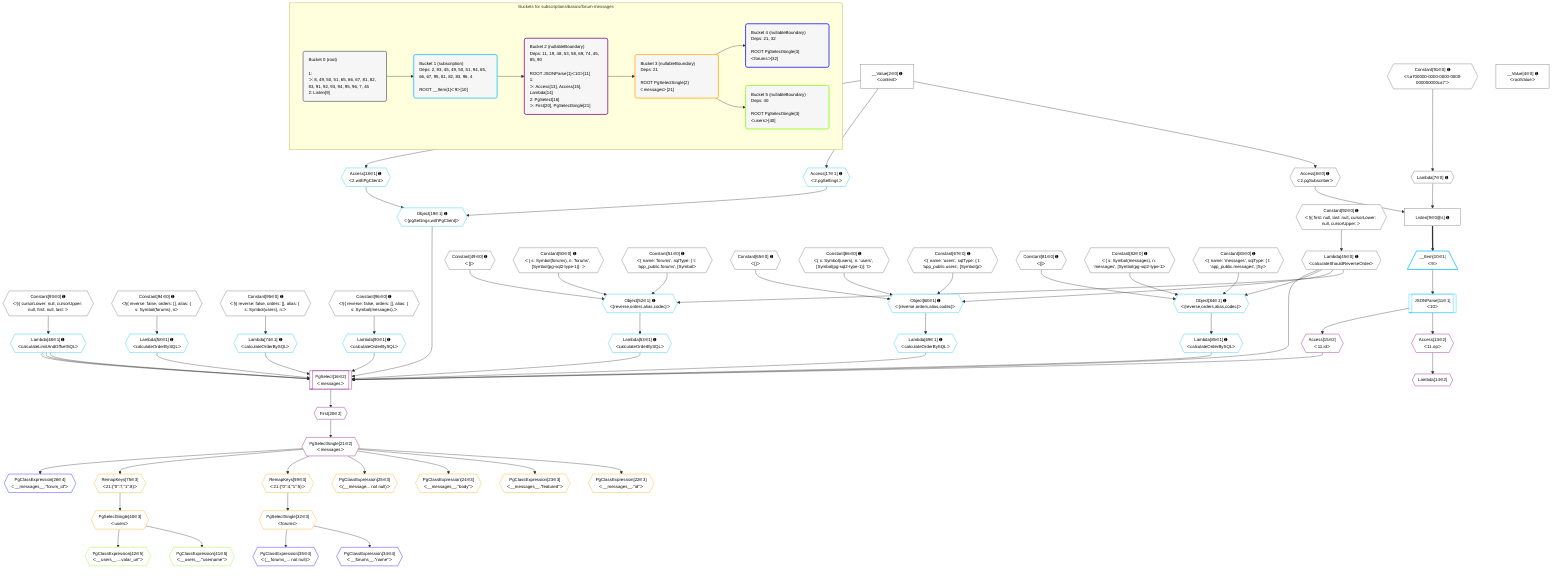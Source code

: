 %%{init: {'themeVariables': { 'fontSize': '12px'}}}%%
graph TD
    classDef path fill:#eee,stroke:#000,color:#000
    classDef plan fill:#fff,stroke-width:1px,color:#000
    classDef itemplan fill:#fff,stroke-width:2px,color:#000
    classDef unbatchedplan fill:#dff,stroke-width:1px,color:#000
    classDef sideeffectplan fill:#fcc,stroke-width:2px,color:#000
    classDef bucket fill:#f6f6f6,color:#000,stroke-width:2px,text-align:left


    %% plan dependencies
    Listen9["Listen[9∈0@s] ➊"]:::plan
    Access8{{"Access[8∈0] ➊<br />ᐸ2.pgSubscriberᐳ"}}:::plan
    Lambda7{{"Lambda[7∈0] ➊"}}:::plan
    Access8 & Lambda7 --> Listen9
    Constant91{{"Constant[91∈0] ➊<br />ᐸ'ca700000-0000-0000-0000-000000000ca7'ᐳ"}}:::plan
    Constant91 --> Lambda7
    __Value2["__Value[2∈0] ➊<br />ᐸcontextᐳ"]:::plan
    __Value2 --> Access8
    Lambda45{{"Lambda[45∈0] ➊<br />ᐸcalculateShouldReverseOrderᐳ"}}:::plan
    Constant92{{"Constant[92∈0] ➊<br />ᐸ§{ first: null, last: null, cursorLower: null, cursorUpper: ᐳ"}}:::plan
    Constant92 --> Lambda45
    __Value4["__Value[4∈0] ➊<br />ᐸrootValueᐳ"]:::plan
    Constant49{{"Constant[49∈0] ➊<br />ᐸ[]ᐳ"}}:::plan
    Constant50{{"Constant[50∈0] ➊<br />ᐸ{ s: Symbol(forums), n: 'forums', [Symbol(pg-sql2-type-1)]: ᐳ"}}:::plan
    Constant51{{"Constant[51∈0] ➊<br />ᐸ{ name: 'forums', sqlType: { t: 'app_public.forums', [Symbolᐳ"}}:::plan
    Constant65{{"Constant[65∈0] ➊<br />ᐸ[]ᐳ"}}:::plan
    Constant66{{"Constant[66∈0] ➊<br />ᐸ{ s: Symbol(users), n: 'users', [Symbol(pg-sql2-type-1)]: 'Iᐳ"}}:::plan
    Constant67{{"Constant[67∈0] ➊<br />ᐸ{ name: 'users', sqlType: { t: 'app_public.users', [Symbol(pᐳ"}}:::plan
    Constant81{{"Constant[81∈0] ➊<br />ᐸ[]ᐳ"}}:::plan
    Constant82{{"Constant[82∈0] ➊<br />ᐸ{ s: Symbol(messages), n: 'messages', [Symbol(pg-sql2-type-1ᐳ"}}:::plan
    Constant83{{"Constant[83∈0] ➊<br />ᐸ{ name: 'messages', sqlType: { t: 'app_public.messages', [Syᐳ"}}:::plan
    Constant93{{"Constant[93∈0] ➊<br />ᐸ§{ cursorLower: null, cursorUpper: null, first: null, last: ᐳ"}}:::plan
    Constant94{{"Constant[94∈0] ➊<br />ᐸ§{ reverse: false, orders: [], alias: { s: Symbol(forums), nᐳ"}}:::plan
    Constant95{{"Constant[95∈0] ➊<br />ᐸ§{ reverse: false, orders: [], alias: { s: Symbol(users), n:ᐳ"}}:::plan
    Constant96{{"Constant[96∈0] ➊<br />ᐸ§{ reverse: false, orders: [], alias: { s: Symbol(messages),ᐳ"}}:::plan
    Object52{{"Object[52∈1] ➊<br />ᐸ{reverse,orders,alias,codec}ᐳ"}}:::plan
    Lambda45 & Constant49 & Constant50 & Constant51 --> Object52
    Object68{{"Object[68∈1] ➊<br />ᐸ{reverse,orders,alias,codec}ᐳ"}}:::plan
    Lambda45 & Constant65 & Constant66 & Constant67 --> Object68
    Object84{{"Object[84∈1] ➊<br />ᐸ{reverse,orders,alias,codec}ᐳ"}}:::plan
    Lambda45 & Constant81 & Constant82 & Constant83 --> Object84
    Object19{{"Object[19∈1] ➊<br />ᐸ{pgSettings,withPgClient}ᐳ"}}:::plan
    Access17{{"Access[17∈1] ➊<br />ᐸ2.pgSettingsᐳ"}}:::plan
    Access18{{"Access[18∈1] ➊<br />ᐸ2.withPgClientᐳ"}}:::plan
    Access17 & Access18 --> Object19
    __Item10[/"__Item[10∈1]<br />ᐸ9ᐳ"\]:::itemplan
    Listen9 ==> __Item10
    JSONParse11[["JSONParse[11∈1]<br />ᐸ10ᐳ"]]:::plan
    __Item10 --> JSONParse11
    __Value2 --> Access17
    __Value2 --> Access18
    Lambda48{{"Lambda[48∈1] ➊<br />ᐸcalculateLimitAndOffsetSQLᐳ"}}:::plan
    Constant93 --> Lambda48
    Lambda53{{"Lambda[53∈1] ➊<br />ᐸcalculateOrderBySQLᐳ"}}:::plan
    Object52 --> Lambda53
    Lambda58{{"Lambda[58∈1] ➊<br />ᐸcalculateOrderBySQLᐳ"}}:::plan
    Constant94 --> Lambda58
    Lambda69{{"Lambda[69∈1] ➊<br />ᐸcalculateOrderBySQLᐳ"}}:::plan
    Object68 --> Lambda69
    Lambda74{{"Lambda[74∈1] ➊<br />ᐸcalculateOrderBySQLᐳ"}}:::plan
    Constant95 --> Lambda74
    Lambda85{{"Lambda[85∈1] ➊<br />ᐸcalculateOrderBySQLᐳ"}}:::plan
    Object84 --> Lambda85
    Lambda90{{"Lambda[90∈1] ➊<br />ᐸcalculateOrderBySQLᐳ"}}:::plan
    Constant96 --> Lambda90
    PgSelect16[["PgSelect[16∈2]<br />ᐸmessagesᐳ"]]:::plan
    Access15{{"Access[15∈2]<br />ᐸ11.idᐳ"}}:::plan
    Object19 & Access15 & Lambda48 & Lambda53 & Lambda58 & Lambda48 & Lambda69 & Lambda74 & Lambda45 & Lambda48 & Lambda85 & Lambda90 --> PgSelect16
    Access13{{"Access[13∈2]<br />ᐸ11.opᐳ"}}:::plan
    JSONParse11 --> Access13
    Lambda14{{"Lambda[14∈2]"}}:::plan
    Access13 --> Lambda14
    JSONParse11 --> Access15
    First20{{"First[20∈2]"}}:::plan
    PgSelect16 --> First20
    PgSelectSingle21{{"PgSelectSingle[21∈2]<br />ᐸmessagesᐳ"}}:::plan
    First20 --> PgSelectSingle21
    PgClassExpression22{{"PgClassExpression[22∈3]<br />ᐸ__messages__.”id”ᐳ"}}:::plan
    PgSelectSingle21 --> PgClassExpression22
    PgClassExpression23{{"PgClassExpression[23∈3]<br />ᐸ__messages__.”featured”ᐳ"}}:::plan
    PgSelectSingle21 --> PgClassExpression23
    PgClassExpression24{{"PgClassExpression[24∈3]<br />ᐸ__messages__.”body”ᐳ"}}:::plan
    PgSelectSingle21 --> PgClassExpression24
    PgClassExpression25{{"PgClassExpression[25∈3]<br />ᐸ(__message... not null)ᐳ"}}:::plan
    PgSelectSingle21 --> PgClassExpression25
    PgSelectSingle32{{"PgSelectSingle[32∈3]<br />ᐸforumsᐳ"}}:::plan
    RemapKeys59{{"RemapKeys[59∈3]<br />ᐸ21:{”0”:4,”1”:5}ᐳ"}}:::plan
    RemapKeys59 --> PgSelectSingle32
    PgSelectSingle40{{"PgSelectSingle[40∈3]<br />ᐸusersᐳ"}}:::plan
    RemapKeys75{{"RemapKeys[75∈3]<br />ᐸ21:{”0”:7,”1”:8}ᐳ"}}:::plan
    RemapKeys75 --> PgSelectSingle40
    PgSelectSingle21 --> RemapKeys59
    PgSelectSingle21 --> RemapKeys75
    PgClassExpression26{{"PgClassExpression[26∈4]<br />ᐸ__messages__.”forum_id”ᐳ"}}:::plan
    PgSelectSingle21 --> PgClassExpression26
    PgClassExpression34{{"PgClassExpression[34∈4]<br />ᐸ__forums__.”name”ᐳ"}}:::plan
    PgSelectSingle32 --> PgClassExpression34
    PgClassExpression35{{"PgClassExpression[35∈4]<br />ᐸ(__forums_... not null)ᐳ"}}:::plan
    PgSelectSingle32 --> PgClassExpression35
    PgClassExpression41{{"PgClassExpression[41∈5]<br />ᐸ__users__.”username”ᐳ"}}:::plan
    PgSelectSingle40 --> PgClassExpression41
    PgClassExpression42{{"PgClassExpression[42∈5]<br />ᐸ__users__....vatar_url”ᐳ"}}:::plan
    PgSelectSingle40 --> PgClassExpression42

    %% define steps

    subgraph "Buckets for subscriptions/basics/forum-messages"
    Bucket0("Bucket 0 (root)<br /><br />1: <br />ᐳ: 8, 49, 50, 51, 65, 66, 67, 81, 82, 83, 91, 92, 93, 94, 95, 96, 7, 45<br />2: Listen[9]"):::bucket
    classDef bucket0 stroke:#696969
    class Bucket0,__Value2,__Value4,Lambda7,Access8,Listen9,Lambda45,Constant49,Constant50,Constant51,Constant65,Constant66,Constant67,Constant81,Constant82,Constant83,Constant91,Constant92,Constant93,Constant94,Constant95,Constant96 bucket0
    Bucket1("Bucket 1 (subscription)<br />Deps: 2, 93, 45, 49, 50, 51, 94, 65, 66, 67, 95, 81, 82, 83, 96, 4<br /><br />ROOT __Item{1}ᐸ9ᐳ[10]"):::bucket
    classDef bucket1 stroke:#00bfff
    class Bucket1,__Item10,JSONParse11,Access17,Access18,Object19,Lambda48,Object52,Lambda53,Lambda58,Object68,Lambda69,Lambda74,Object84,Lambda85,Lambda90 bucket1
    Bucket2("Bucket 2 (nullableBoundary)<br />Deps: 11, 19, 48, 53, 58, 69, 74, 45, 85, 90<br /><br />ROOT JSONParse{1}ᐸ10ᐳ[11]<br />1: <br />ᐳ: Access[13], Access[15], Lambda[14]<br />2: PgSelect[16]<br />ᐳ: First[20], PgSelectSingle[21]"):::bucket
    classDef bucket2 stroke:#7f007f
    class Bucket2,Access13,Lambda14,Access15,PgSelect16,First20,PgSelectSingle21 bucket2
    Bucket3("Bucket 3 (nullableBoundary)<br />Deps: 21<br /><br />ROOT PgSelectSingle{2}ᐸmessagesᐳ[21]"):::bucket
    classDef bucket3 stroke:#ffa500
    class Bucket3,PgClassExpression22,PgClassExpression23,PgClassExpression24,PgClassExpression25,PgSelectSingle32,PgSelectSingle40,RemapKeys59,RemapKeys75 bucket3
    Bucket4("Bucket 4 (nullableBoundary)<br />Deps: 21, 32<br /><br />ROOT PgSelectSingle{3}ᐸforumsᐳ[32]"):::bucket
    classDef bucket4 stroke:#0000ff
    class Bucket4,PgClassExpression26,PgClassExpression34,PgClassExpression35 bucket4
    Bucket5("Bucket 5 (nullableBoundary)<br />Deps: 40<br /><br />ROOT PgSelectSingle{3}ᐸusersᐳ[40]"):::bucket
    classDef bucket5 stroke:#7fff00
    class Bucket5,PgClassExpression41,PgClassExpression42 bucket5
    Bucket0 --> Bucket1
    Bucket1 --> Bucket2
    Bucket2 --> Bucket3
    Bucket3 --> Bucket4 & Bucket5
    end